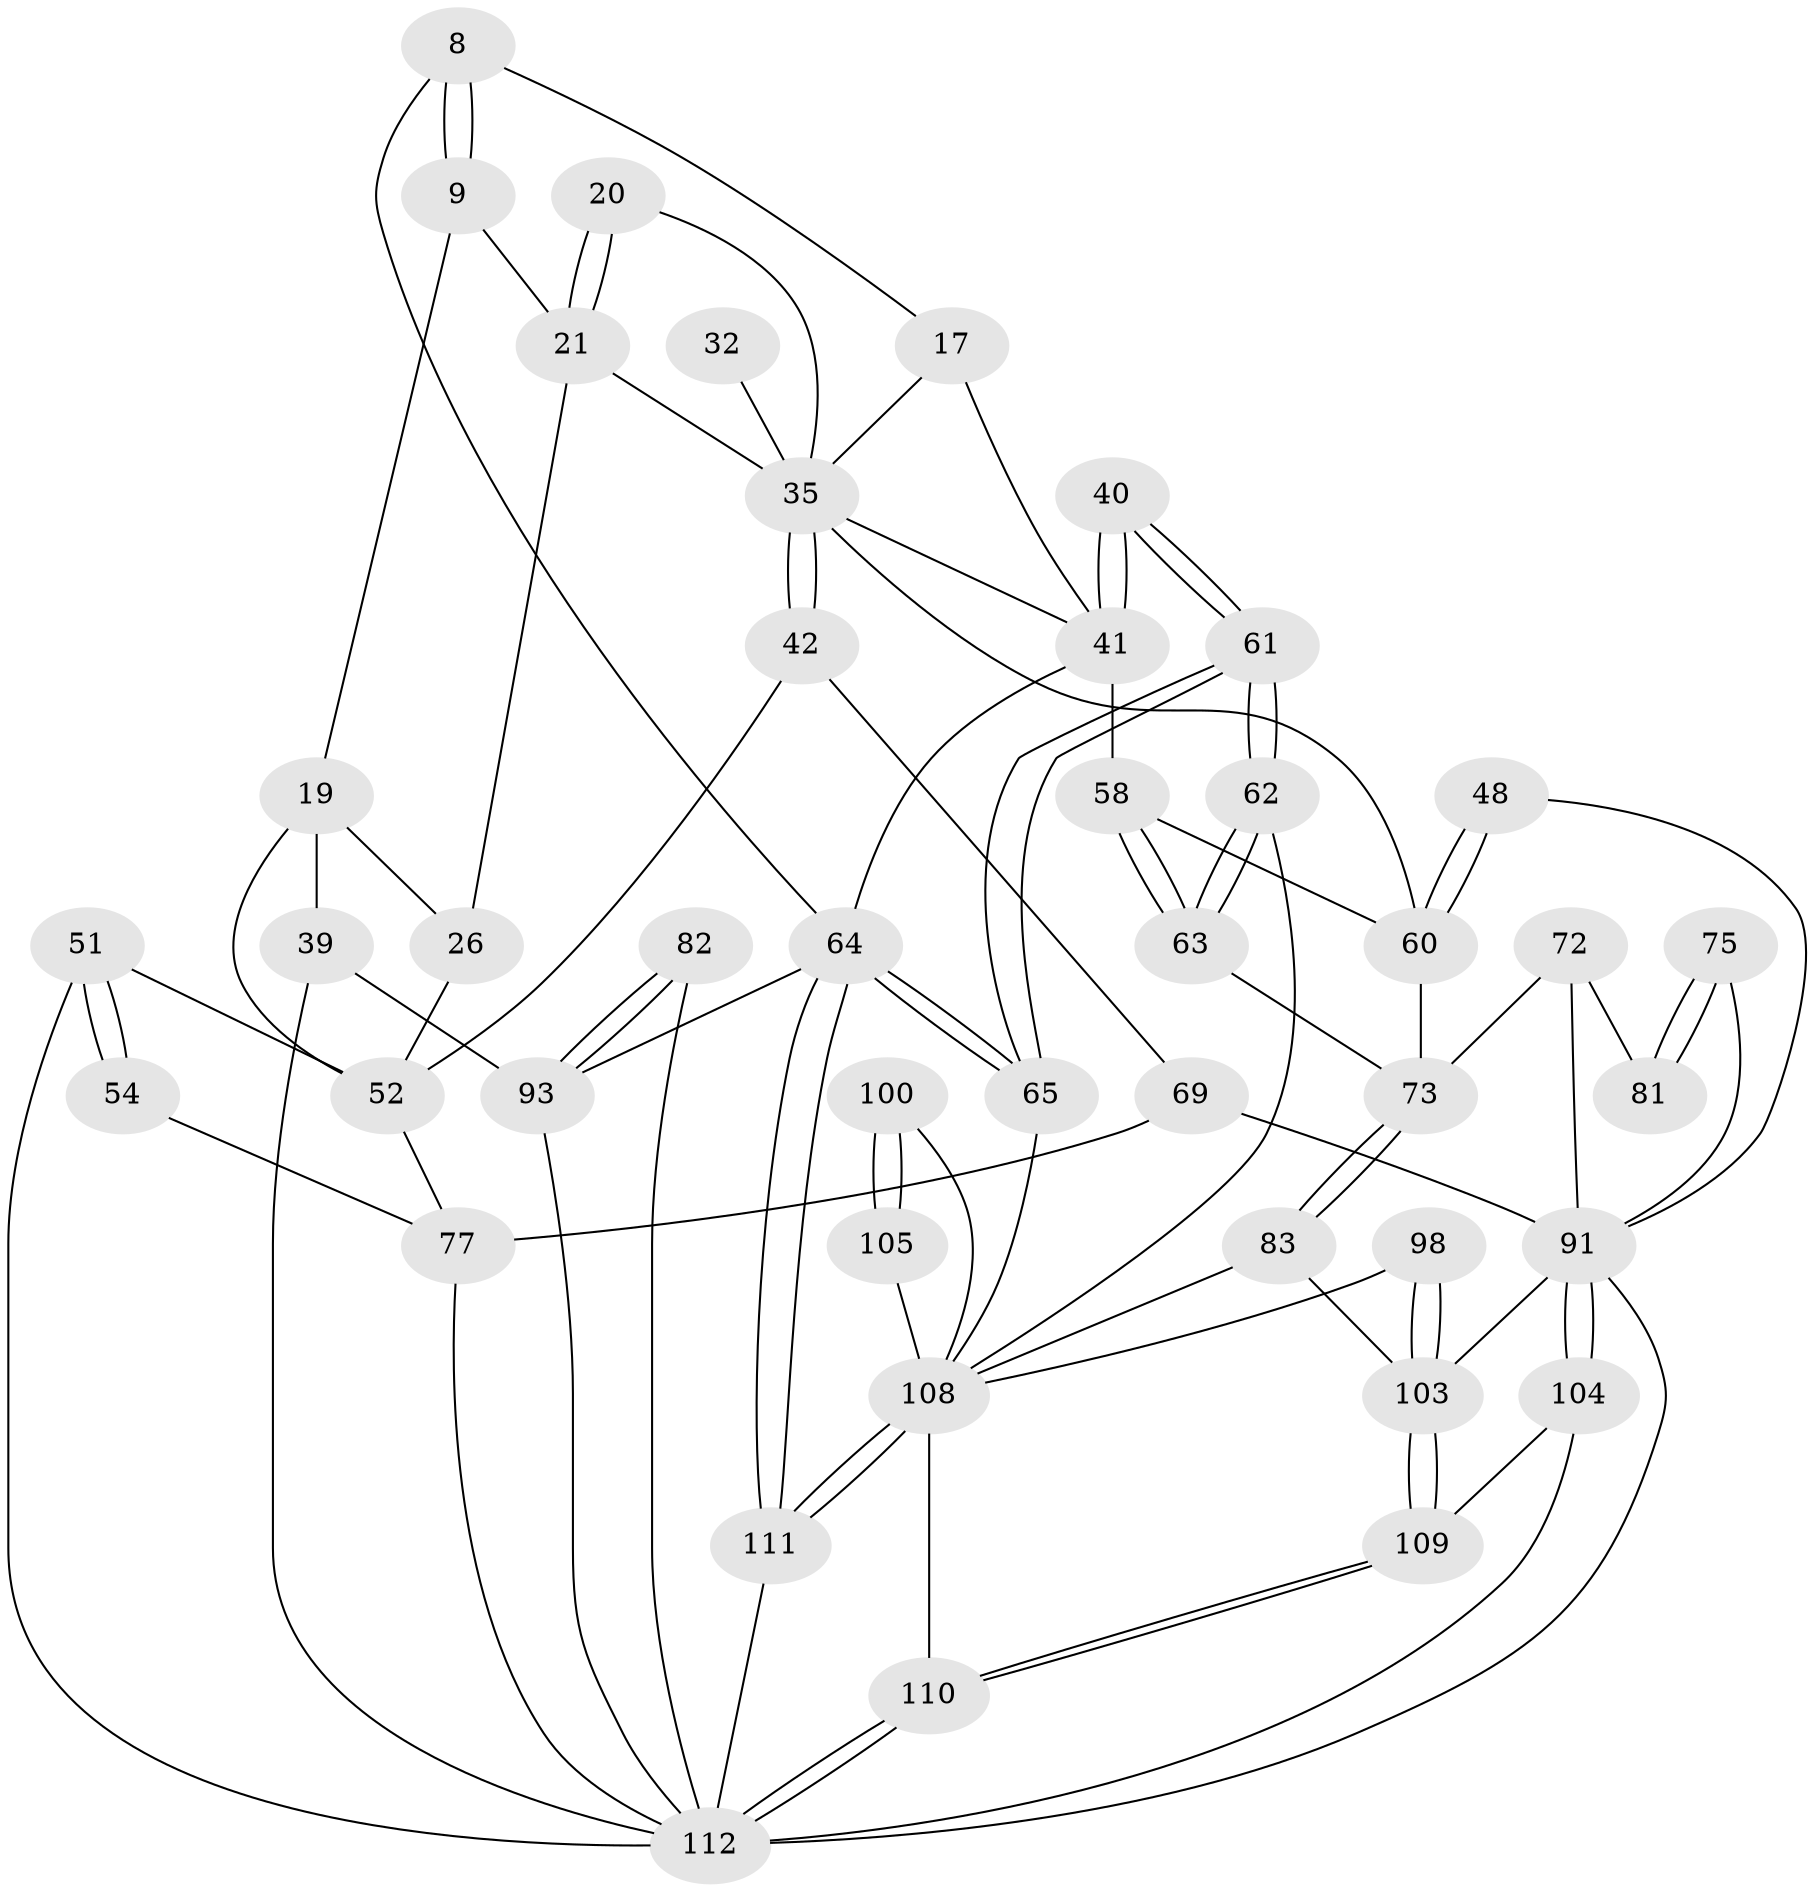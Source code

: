 // original degree distribution, {3: 0.017857142857142856, 6: 0.22321428571428573, 5: 0.5178571428571429, 4: 0.24107142857142858}
// Generated by graph-tools (version 1.1) at 2025/04/03/04/25 22:04:22]
// undirected, 44 vertices, 99 edges
graph export_dot {
graph [start="1"]
  node [color=gray90,style=filled];
  8 [pos="+0.7519965975975864+0.07858228659859492",super="+2"];
  9 [pos="+0.5441019452131486+0",super="+7"];
  17 [pos="+0.8207869591848366+0.09152918954230363",super="+16"];
  19 [pos="+0.14131813571374185+0.18051163120142208",super="+13+6"];
  20 [pos="+0.6270226541787495+0.21359048731334493"];
  21 [pos="+0.5369985995286456+0.16212547706885602",super="+14"];
  26 [pos="+0.3727687634183893+0.19129822567880847",super="+12"];
  32 [pos="+0.7677280662754509+0.23970032083986137"];
  35 [pos="+0.6244225006035781+0.23517028635061857",super="+34+30+31"];
  39 [pos="+0+0.39810644483940266",super="+18"];
  40 [pos="+1+0.3469683701470836"];
  41 [pos="+1+0.3441472272576353",super="+23+33"];
  42 [pos="+0.51975163207907+0.3653749969313123"];
  48 [pos="+0.6361482410760927+0.43769475060025304"];
  51 [pos="+0.24747820659491845+0.3409705053663877",super="+37"];
  52 [pos="+0.2889086602575984+0.33648599741110446",super="+43"];
  54 [pos="+0.16000952631641516+0.462768964060494"];
  58 [pos="+0.8621063653985774+0.4555922207613347",super="+44"];
  60 [pos="+0.6852191773102648+0.5075924655048845",super="+59+46+47+45"];
  61 [pos="+1+0.6508709122979245"];
  62 [pos="+0.9079282157640314+0.5960703895854857"];
  63 [pos="+0.8784708843018042+0.5713699199799468"];
  64 [pos="+1+1",super="+3"];
  65 [pos="+1+0.7707874236225511"];
  69 [pos="+0.3560183261958655+0.5631884959625648",super="+57+50"];
  72 [pos="+0.5627034942044746+0.5226173819092876",super="+71"];
  73 [pos="+0.7156164014784057+0.5773591914230105",super="+70"];
  75 [pos="+0.5409367790053341+0.6536040282782946"];
  77 [pos="+0.20886421047568496+0.6188583219500252",super="+56+55"];
  81 [pos="+0.6085082727966371+0.6108950232063575",super="+74"];
  82 [pos="+0+0.8476098963006127"];
  83 [pos="+0.696378689859541+0.705839573362312"];
  91 [pos="+0.42619124399303215+0.8324012098735294",super="+89"];
  93 [pos="+0+1",super="+4+53"];
  98 [pos="+0.6867422600753069+0.8306966985969128"];
  100 [pos="+0.9404772646525243+0.8416364152181232"];
  103 [pos="+0.612975781239778+0.8560477090738045",super="+90+85+84"];
  104 [pos="+0.40473642360086753+0.8820852261053839",super="+94"];
  105 [pos="+0.8429534804449894+0.9148485271260499",super="+102+101"];
  108 [pos="+0.883275850052629+1",super="+99+106+107+97+96+87"];
  109 [pos="+0.5822897496155393+0.9355855227006497"];
  110 [pos="+0.6347912007815609+1"];
  111 [pos="+0.9405622174783749+1"];
  112 [pos="+0.6350524129062918+1",super="+95+38"];
  8 -- 9;
  8 -- 9;
  8 -- 17 [weight=2];
  8 -- 64;
  9 -- 21;
  9 -- 19;
  17 -- 41;
  17 -- 35;
  19 -- 26;
  19 -- 39 [weight=2];
  19 -- 52;
  20 -- 21 [weight=2];
  20 -- 21;
  20 -- 35;
  21 -- 26 [weight=2];
  21 -- 35;
  26 -- 52;
  32 -- 35 [weight=3];
  35 -- 42;
  35 -- 42;
  35 -- 60 [weight=2];
  35 -- 41;
  39 -- 93 [weight=2];
  39 -- 112;
  40 -- 41 [weight=2];
  40 -- 41;
  40 -- 61;
  40 -- 61;
  41 -- 64;
  41 -- 58;
  42 -- 69;
  42 -- 52;
  48 -- 60 [weight=2];
  48 -- 60;
  48 -- 91;
  51 -- 52 [weight=2];
  51 -- 54 [weight=2];
  51 -- 54;
  51 -- 112;
  52 -- 77;
  54 -- 77;
  58 -- 63;
  58 -- 63;
  58 -- 60 [weight=2];
  60 -- 73;
  61 -- 62;
  61 -- 62;
  61 -- 65;
  61 -- 65;
  62 -- 63;
  62 -- 63;
  62 -- 108;
  63 -- 73;
  64 -- 65;
  64 -- 65;
  64 -- 111;
  64 -- 111;
  64 -- 93 [weight=2];
  65 -- 108;
  69 -- 77 [weight=2];
  69 -- 91 [weight=2];
  72 -- 81 [weight=2];
  72 -- 91;
  72 -- 73;
  73 -- 83;
  73 -- 83;
  75 -- 81 [weight=2];
  75 -- 81;
  75 -- 91;
  77 -- 112;
  82 -- 93 [weight=2];
  82 -- 93;
  82 -- 112;
  83 -- 103;
  83 -- 108;
  91 -- 104 [weight=2];
  91 -- 104;
  91 -- 103 [weight=2];
  91 -- 112;
  93 -- 112;
  98 -- 103 [weight=2];
  98 -- 103;
  98 -- 108;
  100 -- 105 [weight=2];
  100 -- 105;
  100 -- 108;
  103 -- 109;
  103 -- 109;
  104 -- 109;
  104 -- 112;
  105 -- 108 [weight=3];
  108 -- 111;
  108 -- 111;
  108 -- 110;
  109 -- 110;
  109 -- 110;
  110 -- 112;
  110 -- 112;
  111 -- 112;
}

